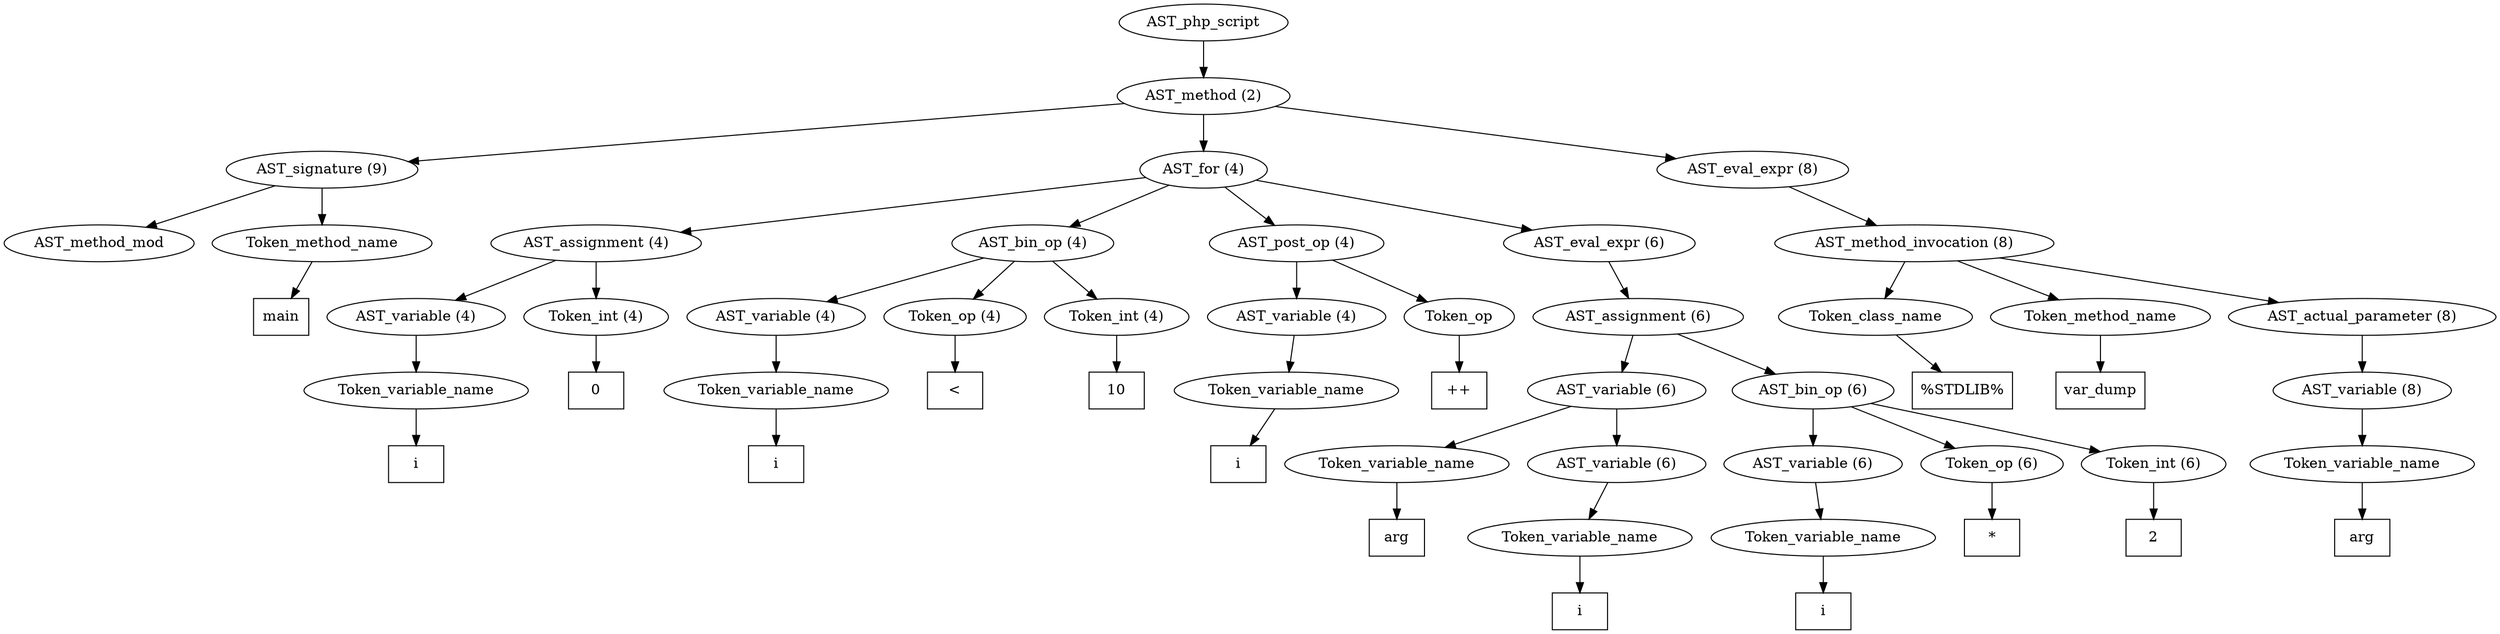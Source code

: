 /*
 * AST in dot format generated by phc -- the PHP compiler
 */

digraph AST {
node_0 [label="AST_php_script"];
node_1 [label="AST_method (2)"];
node_2 [label="AST_signature (9)"];
node_3 [label="AST_method_mod"];
node_4 [label="Token_method_name"];
node_5 [label="main", shape=box]
node_4 -> node_5;
node_2 -> node_4;
node_2 -> node_3;
node_6 [label="AST_for (4)"];
node_7 [label="AST_assignment (4)"];
node_8 [label="AST_variable (4)"];
node_9 [label="Token_variable_name"];
node_10 [label="i", shape=box]
node_9 -> node_10;
node_8 -> node_9;
node_11 [label="Token_int (4)"];
node_12 [label="0", shape=box]
node_11 -> node_12;
node_7 -> node_11;
node_7 -> node_8;
node_13 [label="AST_bin_op (4)"];
node_14 [label="AST_variable (4)"];
node_15 [label="Token_variable_name"];
node_16 [label="i", shape=box]
node_15 -> node_16;
node_14 -> node_15;
node_17 [label="Token_op (4)"];
node_18 [label="<", shape=box]
node_17 -> node_18;
node_19 [label="Token_int (4)"];
node_20 [label="10", shape=box]
node_19 -> node_20;
node_13 -> node_19;
node_13 -> node_17;
node_13 -> node_14;
node_21 [label="AST_post_op (4)"];
node_22 [label="AST_variable (4)"];
node_23 [label="Token_variable_name"];
node_24 [label="i", shape=box]
node_23 -> node_24;
node_22 -> node_23;
node_25 [label="Token_op"];
node_26 [label="++", shape=box]
node_25 -> node_26;
node_21 -> node_25;
node_21 -> node_22;
node_27 [label="AST_eval_expr (6)"];
node_28 [label="AST_assignment (6)"];
node_29 [label="AST_variable (6)"];
node_30 [label="Token_variable_name"];
node_31 [label="arg", shape=box]
node_30 -> node_31;
node_32 [label="AST_variable (6)"];
node_33 [label="Token_variable_name"];
node_34 [label="i", shape=box]
node_33 -> node_34;
node_32 -> node_33;
node_29 -> node_32;
node_29 -> node_30;
node_35 [label="AST_bin_op (6)"];
node_36 [label="AST_variable (6)"];
node_37 [label="Token_variable_name"];
node_38 [label="i", shape=box]
node_37 -> node_38;
node_36 -> node_37;
node_39 [label="Token_op (6)"];
node_40 [label="*", shape=box]
node_39 -> node_40;
node_41 [label="Token_int (6)"];
node_42 [label="2", shape=box]
node_41 -> node_42;
node_35 -> node_41;
node_35 -> node_39;
node_35 -> node_36;
node_28 -> node_35;
node_28 -> node_29;
node_27 -> node_28;
node_6 -> node_27;
node_6 -> node_21;
node_6 -> node_13;
node_6 -> node_7;
node_43 [label="AST_eval_expr (8)"];
node_44 [label="AST_method_invocation (8)"];
node_45 [label="Token_class_name"];
node_46 [label="%STDLIB%", shape=box]
node_45 -> node_46;
node_47 [label="Token_method_name"];
node_48 [label="var_dump", shape=box]
node_47 -> node_48;
node_49 [label="AST_actual_parameter (8)"];
node_50 [label="AST_variable (8)"];
node_51 [label="Token_variable_name"];
node_52 [label="arg", shape=box]
node_51 -> node_52;
node_50 -> node_51;
node_49 -> node_50;
node_44 -> node_49;
node_44 -> node_47;
node_44 -> node_45;
node_43 -> node_44;
node_1 -> node_43;
node_1 -> node_6;
node_1 -> node_2;
node_0 -> node_1;
}
